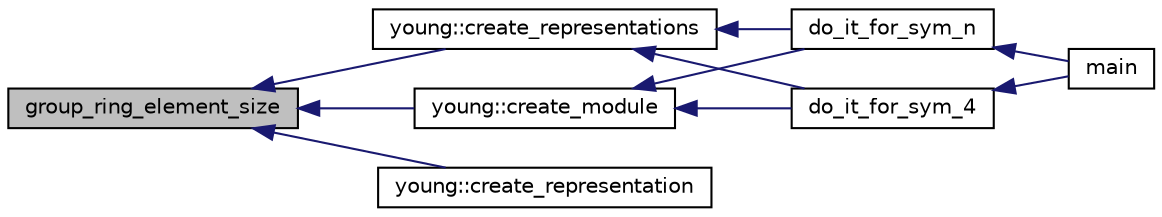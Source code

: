 digraph "group_ring_element_size"
{
  edge [fontname="Helvetica",fontsize="10",labelfontname="Helvetica",labelfontsize="10"];
  node [fontname="Helvetica",fontsize="10",shape=record];
  rankdir="LR";
  Node1395 [label="group_ring_element_size",height=0.2,width=0.4,color="black", fillcolor="grey75", style="filled", fontcolor="black"];
  Node1395 -> Node1396 [dir="back",color="midnightblue",fontsize="10",style="solid",fontname="Helvetica"];
  Node1396 [label="young::create_module",height=0.2,width=0.4,color="black", fillcolor="white", style="filled",URL="$dd/d68/classyoung.html#a552fe75292286e49ee0d3f282ea03f8e"];
  Node1396 -> Node1397 [dir="back",color="midnightblue",fontsize="10",style="solid",fontname="Helvetica"];
  Node1397 [label="do_it_for_sym_n",height=0.2,width=0.4,color="black", fillcolor="white", style="filled",URL="$d0/d87/group__ring_8_c.html#a7da1c84aee65e2c8fd4b83f0809835ad"];
  Node1397 -> Node1398 [dir="back",color="midnightblue",fontsize="10",style="solid",fontname="Helvetica"];
  Node1398 [label="main",height=0.2,width=0.4,color="black", fillcolor="white", style="filled",URL="$d0/d87/group__ring_8_c.html#a3c04138a5bfe5d72780bb7e82a18e627"];
  Node1396 -> Node1399 [dir="back",color="midnightblue",fontsize="10",style="solid",fontname="Helvetica"];
  Node1399 [label="do_it_for_sym_4",height=0.2,width=0.4,color="black", fillcolor="white", style="filled",URL="$d0/d87/group__ring_8_c.html#aed9b25712c762c878090038e97568d07"];
  Node1399 -> Node1398 [dir="back",color="midnightblue",fontsize="10",style="solid",fontname="Helvetica"];
  Node1395 -> Node1400 [dir="back",color="midnightblue",fontsize="10",style="solid",fontname="Helvetica"];
  Node1400 [label="young::create_representations",height=0.2,width=0.4,color="black", fillcolor="white", style="filled",URL="$dd/d68/classyoung.html#ac8179e6c679636e61f6effd72e392a15"];
  Node1400 -> Node1397 [dir="back",color="midnightblue",fontsize="10",style="solid",fontname="Helvetica"];
  Node1400 -> Node1399 [dir="back",color="midnightblue",fontsize="10",style="solid",fontname="Helvetica"];
  Node1395 -> Node1401 [dir="back",color="midnightblue",fontsize="10",style="solid",fontname="Helvetica"];
  Node1401 [label="young::create_representation",height=0.2,width=0.4,color="black", fillcolor="white", style="filled",URL="$dd/d68/classyoung.html#ad6c7168dc7b9afc75701b9563b24a0a5"];
}
